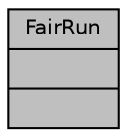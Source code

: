 digraph "FairRun"
{
 // INTERACTIVE_SVG=YES
  bgcolor="transparent";
  edge [fontname="Helvetica",fontsize="10",labelfontname="Helvetica",labelfontsize="10"];
  node [fontname="Helvetica",fontsize="10",shape=record];
  Node1 [label="{FairRun\n||}",height=0.2,width=0.4,color="black", fillcolor="grey75", style="filled" fontcolor="black"];
}
